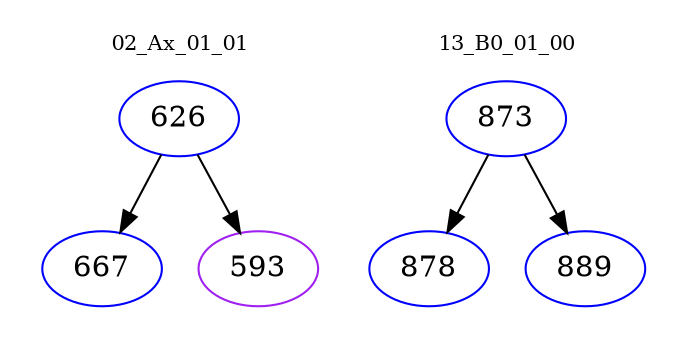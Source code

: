 digraph{
subgraph cluster_0 {
color = white
label = "02_Ax_01_01";
fontsize=10;
T0_626 [label="626", color="blue"]
T0_626 -> T0_667 [color="black"]
T0_667 [label="667", color="blue"]
T0_626 -> T0_593 [color="black"]
T0_593 [label="593", color="purple"]
}
subgraph cluster_1 {
color = white
label = "13_B0_01_00";
fontsize=10;
T1_873 [label="873", color="blue"]
T1_873 -> T1_878 [color="black"]
T1_878 [label="878", color="blue"]
T1_873 -> T1_889 [color="black"]
T1_889 [label="889", color="blue"]
}
}
